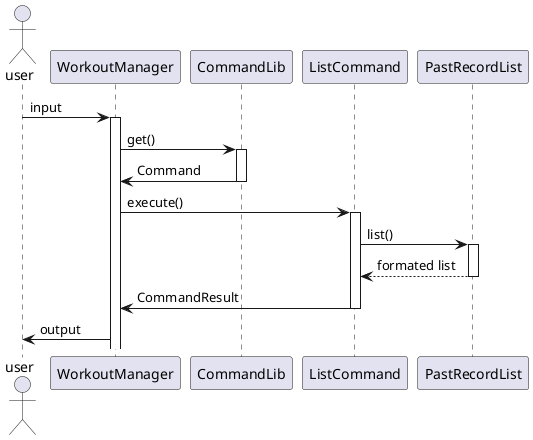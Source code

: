 @startuml
actor user
user -> WorkoutManager : input
activate WorkoutManager

WorkoutManager -> CommandLib : get()
activate CommandLib
CommandLib -> WorkoutManager : Command
deactivate CommandLib

WorkoutManager -> ListCommand : execute()
activate ListCommand

ListCommand -> PastRecordList : list()
activate PastRecordList
PastRecordList --> ListCommand : formated list
deactivate PastRecordList

ListCommand -> WorkoutManager : CommandResult
deactivate ListCommand

WorkoutManager ->  user : output

@enduml